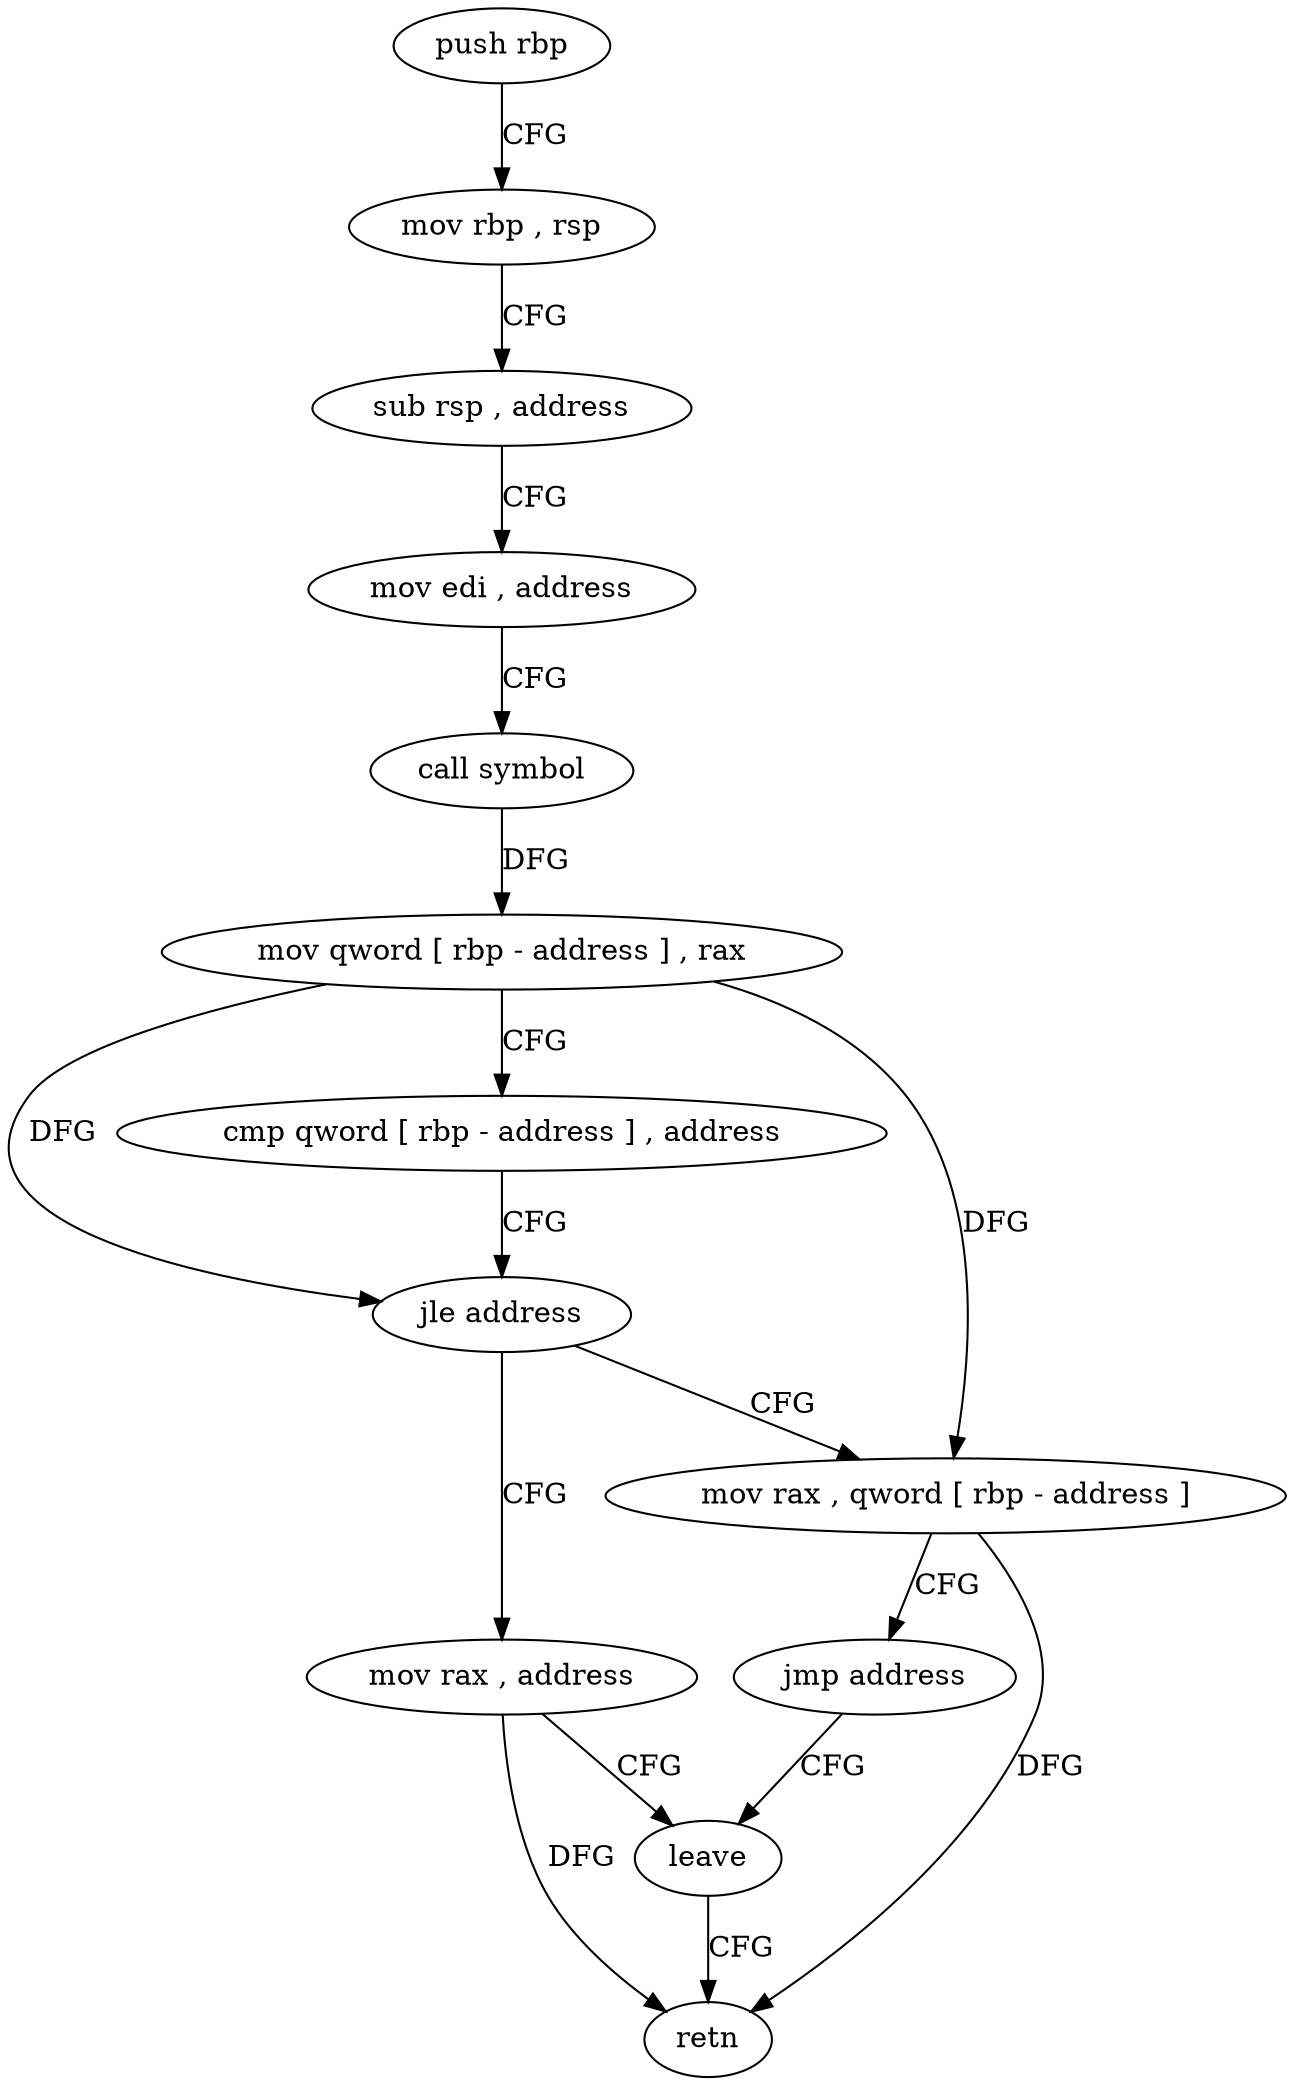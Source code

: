 digraph "func" {
"4277965" [label = "push rbp" ]
"4277966" [label = "mov rbp , rsp" ]
"4277969" [label = "sub rsp , address" ]
"4277973" [label = "mov edi , address" ]
"4277978" [label = "call symbol" ]
"4277983" [label = "mov qword [ rbp - address ] , rax" ]
"4277987" [label = "cmp qword [ rbp - address ] , address" ]
"4277992" [label = "jle address" ]
"4278000" [label = "mov rax , address" ]
"4277994" [label = "mov rax , qword [ rbp - address ]" ]
"4278010" [label = "leave" ]
"4277998" [label = "jmp address" ]
"4278011" [label = "retn" ]
"4277965" -> "4277966" [ label = "CFG" ]
"4277966" -> "4277969" [ label = "CFG" ]
"4277969" -> "4277973" [ label = "CFG" ]
"4277973" -> "4277978" [ label = "CFG" ]
"4277978" -> "4277983" [ label = "DFG" ]
"4277983" -> "4277987" [ label = "CFG" ]
"4277983" -> "4277992" [ label = "DFG" ]
"4277983" -> "4277994" [ label = "DFG" ]
"4277987" -> "4277992" [ label = "CFG" ]
"4277992" -> "4278000" [ label = "CFG" ]
"4277992" -> "4277994" [ label = "CFG" ]
"4278000" -> "4278010" [ label = "CFG" ]
"4278000" -> "4278011" [ label = "DFG" ]
"4277994" -> "4277998" [ label = "CFG" ]
"4277994" -> "4278011" [ label = "DFG" ]
"4278010" -> "4278011" [ label = "CFG" ]
"4277998" -> "4278010" [ label = "CFG" ]
}
